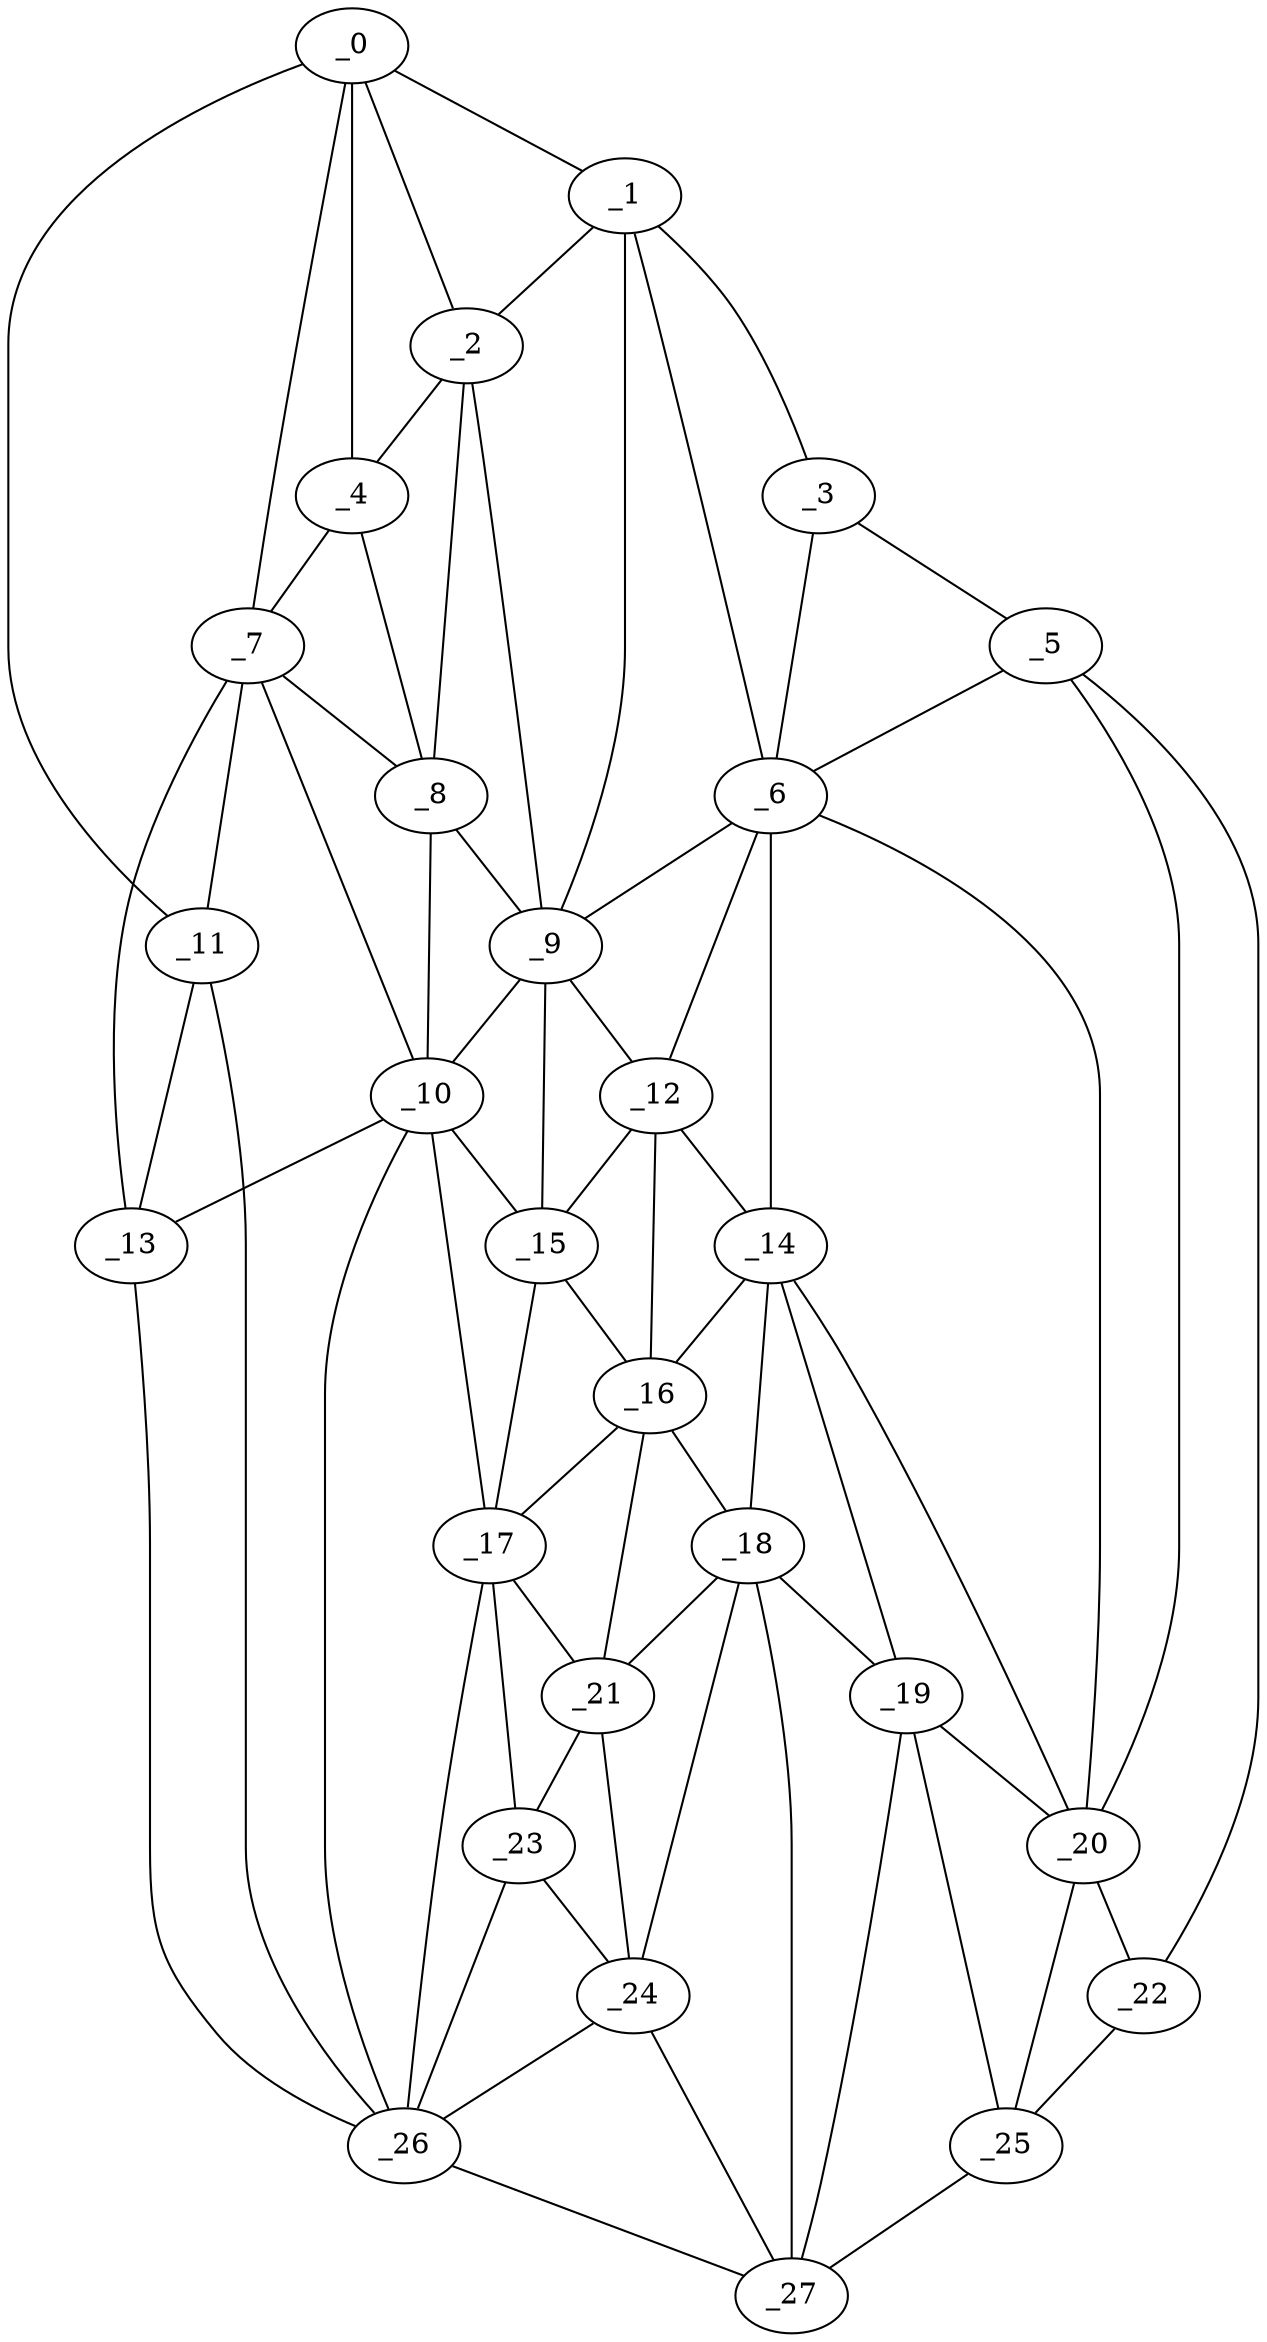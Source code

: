 graph "obj29__275.gxl" {
	_0	 [x=23,
		y=18];
	_1	 [x=30,
		y=41];
	_0 -- _1	 [valence=1];
	_2	 [x=56,
		y=31];
	_0 -- _2	 [valence=2];
	_4	 [x=63,
		y=29];
	_0 -- _4	 [valence=2];
	_7	 [x=78,
		y=22];
	_0 -- _7	 [valence=2];
	_11	 [x=91,
		y=22];
	_0 -- _11	 [valence=1];
	_1 -- _2	 [valence=2];
	_3	 [x=57,
		y=105];
	_1 -- _3	 [valence=1];
	_6	 [x=66,
		y=94];
	_1 -- _6	 [valence=2];
	_9	 [x=81,
		y=52];
	_1 -- _9	 [valence=2];
	_2 -- _4	 [valence=2];
	_8	 [x=79,
		y=43];
	_2 -- _8	 [valence=2];
	_2 -- _9	 [valence=1];
	_5	 [x=63,
		y=112];
	_3 -- _5	 [valence=1];
	_3 -- _6	 [valence=2];
	_4 -- _7	 [valence=1];
	_4 -- _8	 [valence=1];
	_5 -- _6	 [valence=2];
	_20	 [x=110,
		y=94];
	_5 -- _20	 [valence=2];
	_22	 [x=113,
		y=100];
	_5 -- _22	 [valence=1];
	_6 -- _9	 [valence=1];
	_12	 [x=91,
		y=73];
	_6 -- _12	 [valence=2];
	_14	 [x=98,
		y=83];
	_6 -- _14	 [valence=2];
	_6 -- _20	 [valence=2];
	_7 -- _8	 [valence=2];
	_10	 [x=88,
		y=41];
	_7 -- _10	 [valence=1];
	_7 -- _11	 [valence=2];
	_13	 [x=92,
		y=28];
	_7 -- _13	 [valence=2];
	_8 -- _9	 [valence=2];
	_8 -- _10	 [valence=2];
	_9 -- _10	 [valence=2];
	_9 -- _12	 [valence=1];
	_15	 [x=99,
		y=66];
	_9 -- _15	 [valence=2];
	_10 -- _13	 [valence=1];
	_10 -- _15	 [valence=2];
	_17	 [x=104,
		y=64];
	_10 -- _17	 [valence=2];
	_26	 [x=123,
		y=51];
	_10 -- _26	 [valence=1];
	_11 -- _13	 [valence=1];
	_11 -- _26	 [valence=1];
	_12 -- _14	 [valence=2];
	_12 -- _15	 [valence=1];
	_16	 [x=100,
		y=75];
	_12 -- _16	 [valence=1];
	_13 -- _26	 [valence=2];
	_14 -- _16	 [valence=2];
	_18	 [x=104,
		y=81];
	_14 -- _18	 [valence=1];
	_19	 [x=108,
		y=90];
	_14 -- _19	 [valence=1];
	_14 -- _20	 [valence=2];
	_15 -- _16	 [valence=2];
	_15 -- _17	 [valence=2];
	_16 -- _17	 [valence=1];
	_16 -- _18	 [valence=2];
	_21	 [x=111,
		y=67];
	_16 -- _21	 [valence=2];
	_17 -- _21	 [valence=1];
	_23	 [x=118,
		y=62];
	_17 -- _23	 [valence=2];
	_17 -- _26	 [valence=2];
	_18 -- _19	 [valence=2];
	_18 -- _21	 [valence=2];
	_24	 [x=122,
		y=73];
	_18 -- _24	 [valence=2];
	_27	 [x=123,
		y=80];
	_18 -- _27	 [valence=1];
	_19 -- _20	 [valence=2];
	_25	 [x=122,
		y=90];
	_19 -- _25	 [valence=2];
	_19 -- _27	 [valence=2];
	_20 -- _22	 [valence=2];
	_20 -- _25	 [valence=2];
	_21 -- _23	 [valence=2];
	_21 -- _24	 [valence=2];
	_22 -- _25	 [valence=1];
	_23 -- _24	 [valence=2];
	_23 -- _26	 [valence=2];
	_24 -- _26	 [valence=2];
	_24 -- _27	 [valence=1];
	_25 -- _27	 [valence=1];
	_26 -- _27	 [valence=1];
}
